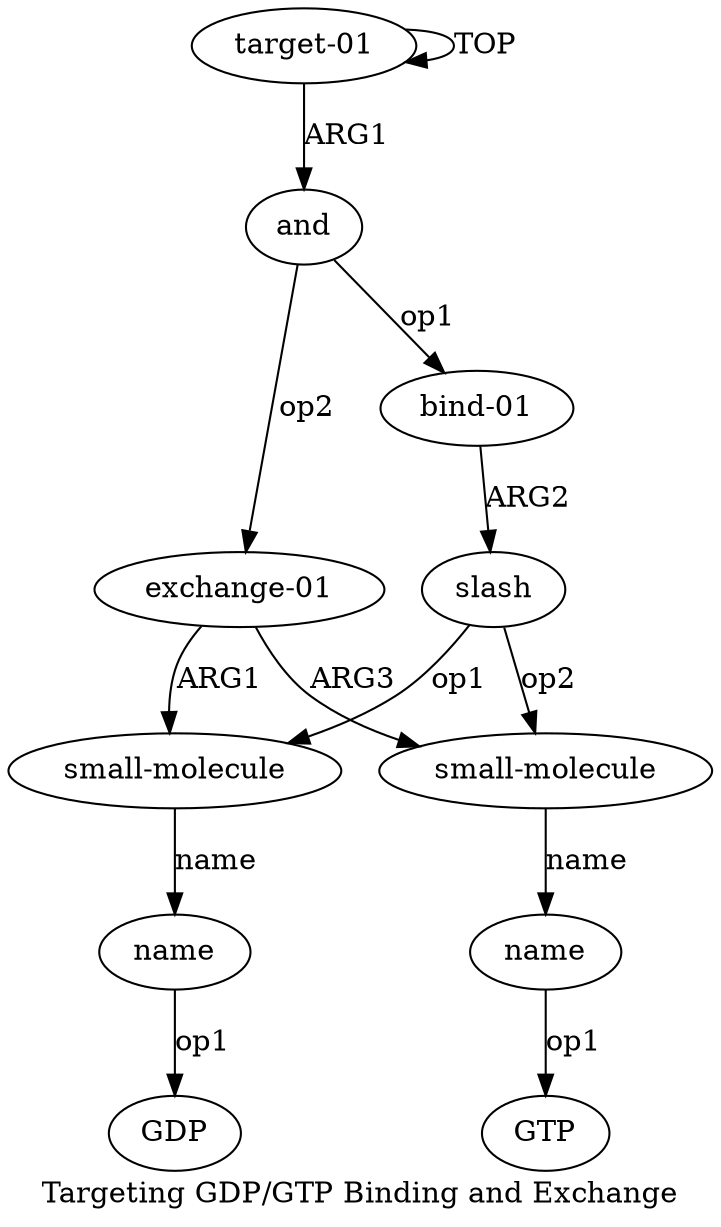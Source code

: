 digraph  {
	graph [label="Targeting GDP/GTP Binding and Exchange"];
	node [label="\N"];
	"a5 GDP"	 [color=black,
		gold_ind=-1,
		gold_label=GDP,
		label=GDP,
		test_ind=-1,
		test_label=GDP];
	"a7 GTP"	 [color=black,
		gold_ind=-1,
		gold_label=GTP,
		label=GTP,
		test_ind=-1,
		test_label=GTP];
	a1	 [color=black,
		gold_ind=1,
		gold_label=and,
		label=and,
		test_ind=1,
		test_label=and];
	a2	 [color=black,
		gold_ind=2,
		gold_label="bind-01",
		label="bind-01",
		test_ind=2,
		test_label="bind-01"];
	a1 -> a2 [key=0,
	color=black,
	gold_label=op1,
	label=op1,
	test_label=op1];
a8 [color=black,
	gold_ind=8,
	gold_label="exchange-01",
	label="exchange-01",
	test_ind=8,
	test_label="exchange-01"];
a1 -> a8 [key=0,
color=black,
gold_label=op2,
label=op2,
test_label=op2];
a0 [color=black,
gold_ind=0,
gold_label="target-01",
label="target-01",
test_ind=0,
test_label="target-01"];
a0 -> a1 [key=0,
color=black,
gold_label=ARG1,
label=ARG1,
test_label=ARG1];
a0 -> a0 [key=0,
color=black,
gold_label=TOP,
label=TOP,
test_label=TOP];
a3 [color=black,
gold_ind=3,
gold_label=slash,
label=slash,
test_ind=3,
test_label=slash];
a4 [color=black,
gold_ind=4,
gold_label="small-molecule",
label="small-molecule",
test_ind=4,
test_label="small-molecule"];
a3 -> a4 [key=0,
color=black,
gold_label=op1,
label=op1,
test_label=op1];
a6 [color=black,
gold_ind=6,
gold_label="small-molecule",
label="small-molecule",
test_ind=6,
test_label="small-molecule"];
a3 -> a6 [key=0,
color=black,
gold_label=op2,
label=op2,
test_label=op2];
a2 -> a3 [key=0,
color=black,
gold_label=ARG2,
label=ARG2,
test_label=ARG2];
a5 [color=black,
gold_ind=5,
gold_label=name,
label=name,
test_ind=5,
test_label=name];
a5 -> "a5 GDP" [key=0,
color=black,
gold_label=op1,
label=op1,
test_label=op1];
a4 -> a5 [key=0,
color=black,
gold_label=name,
label=name,
test_label=name];
a7 [color=black,
gold_ind=7,
gold_label=name,
label=name,
test_ind=7,
test_label=name];
a7 -> "a7 GTP" [key=0,
color=black,
gold_label=op1,
label=op1,
test_label=op1];
a6 -> a7 [key=0,
color=black,
gold_label=name,
label=name,
test_label=name];
a8 -> a4 [key=0,
color=black,
gold_label=ARG1,
label=ARG1,
test_label=ARG1];
a8 -> a6 [key=0,
color=black,
gold_label=ARG3,
label=ARG3,
test_label=ARG3];
}

